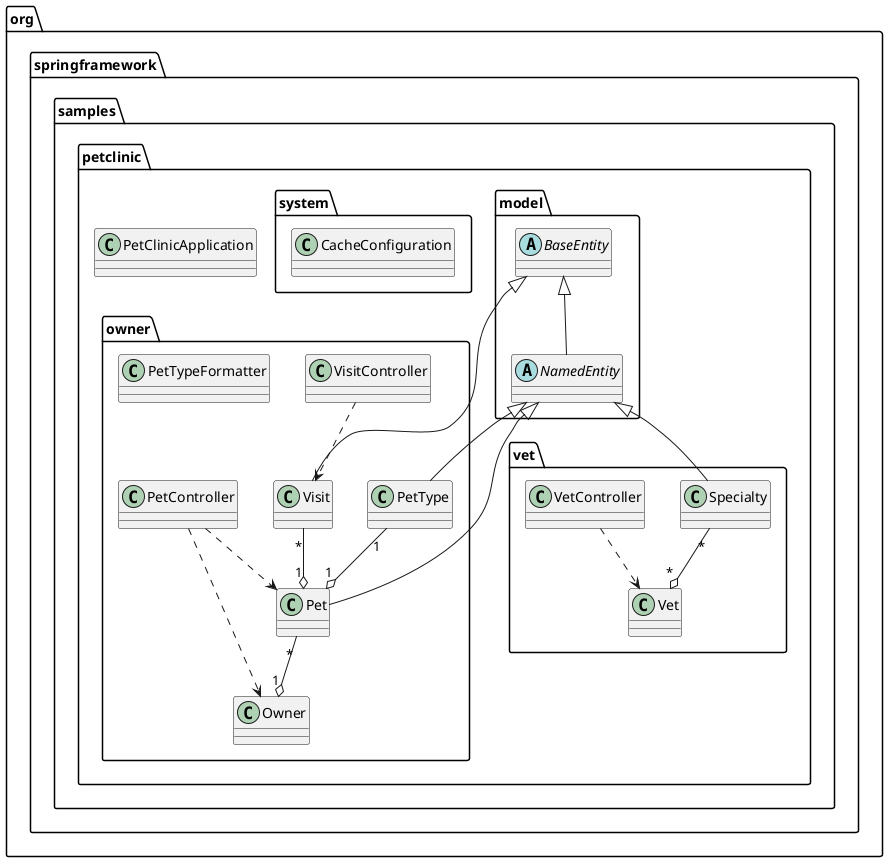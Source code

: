 ```plantuml
@startuml
package org.springframework.samples.petclinic {
    class PetClinicApplication
    
    package model {
        abstract class BaseEntity
        abstract class NamedEntity
    }
    
    package owner {
        class Owner
        class Pet
        class PetType
        class Visit
        class PetController
        class VisitController
        class PetTypeFormatter
    }
    
    package vet {
        class Vet
        class Specialty
        class VetController
    }
    
    package system {
        class CacheConfiguration
    }
}

BaseEntity <|-- NamedEntity
NamedEntity <|-- PetType
NamedEntity <|-- Pet
NamedEntity <|-- Specialty
BaseEntity <|-- Visit

Pet "*" --o "1" Owner
Visit "*" --o "1" Pet
PetType "1" --o "1" Pet
Specialty "*" --o "*" Vet

PetController ..> Owner
PetController ..> Pet
VisitController ..> Visit
VetController ..> Vet

@enduml
```

